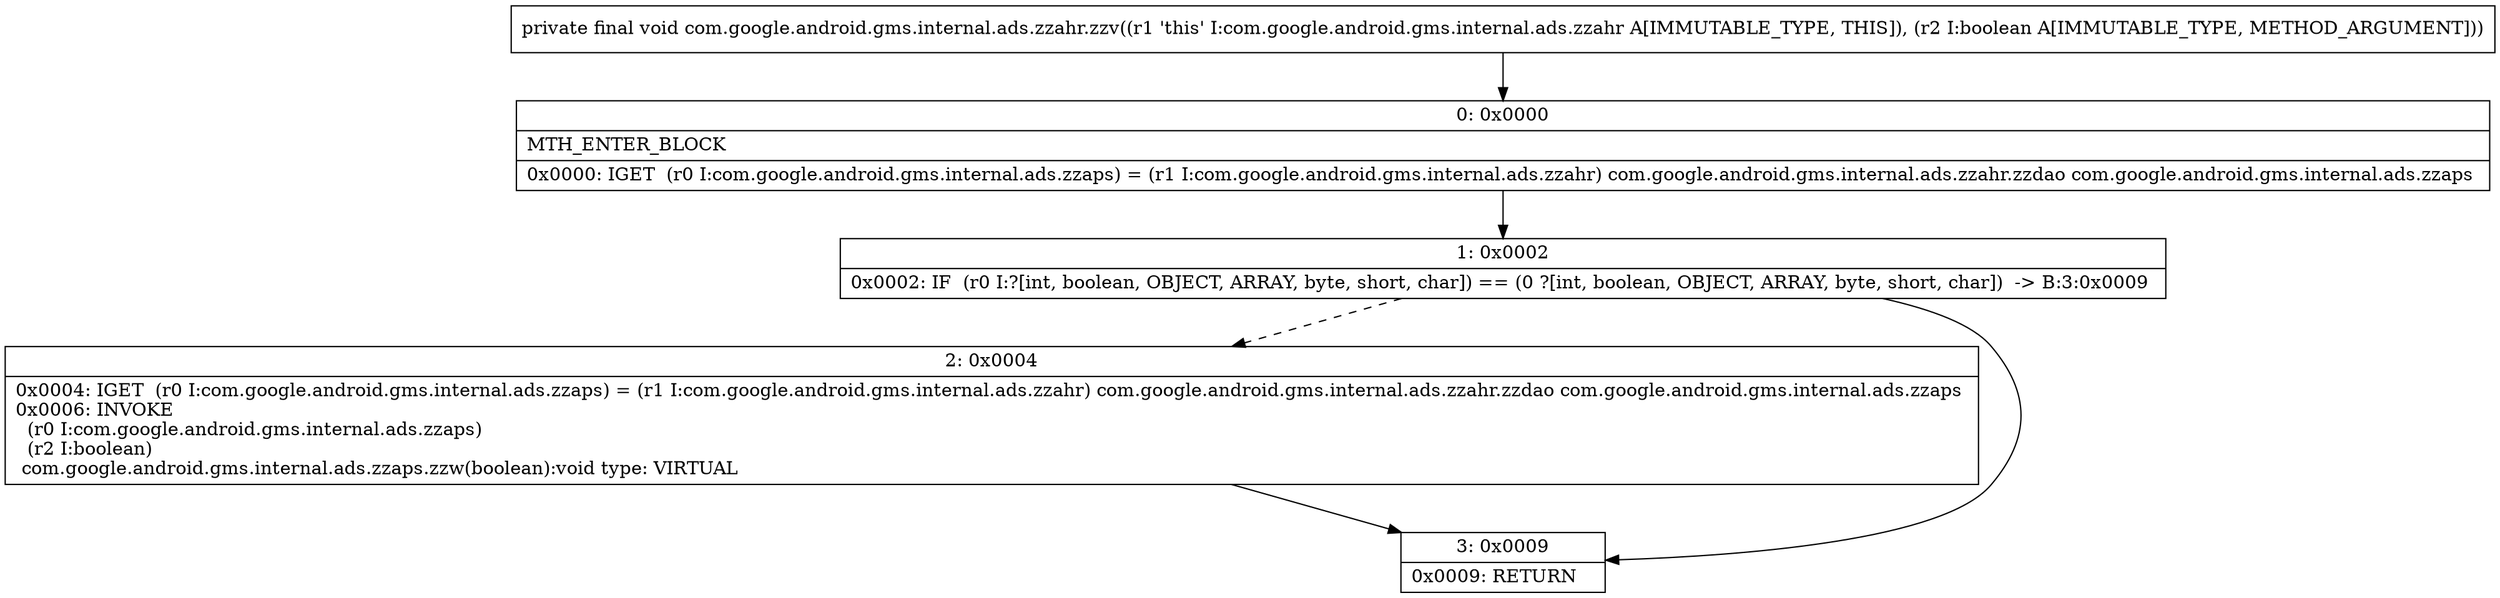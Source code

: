 digraph "CFG forcom.google.android.gms.internal.ads.zzahr.zzv(Z)V" {
Node_0 [shape=record,label="{0\:\ 0x0000|MTH_ENTER_BLOCK\l|0x0000: IGET  (r0 I:com.google.android.gms.internal.ads.zzaps) = (r1 I:com.google.android.gms.internal.ads.zzahr) com.google.android.gms.internal.ads.zzahr.zzdao com.google.android.gms.internal.ads.zzaps \l}"];
Node_1 [shape=record,label="{1\:\ 0x0002|0x0002: IF  (r0 I:?[int, boolean, OBJECT, ARRAY, byte, short, char]) == (0 ?[int, boolean, OBJECT, ARRAY, byte, short, char])  \-\> B:3:0x0009 \l}"];
Node_2 [shape=record,label="{2\:\ 0x0004|0x0004: IGET  (r0 I:com.google.android.gms.internal.ads.zzaps) = (r1 I:com.google.android.gms.internal.ads.zzahr) com.google.android.gms.internal.ads.zzahr.zzdao com.google.android.gms.internal.ads.zzaps \l0x0006: INVOKE  \l  (r0 I:com.google.android.gms.internal.ads.zzaps)\l  (r2 I:boolean)\l com.google.android.gms.internal.ads.zzaps.zzw(boolean):void type: VIRTUAL \l}"];
Node_3 [shape=record,label="{3\:\ 0x0009|0x0009: RETURN   \l}"];
MethodNode[shape=record,label="{private final void com.google.android.gms.internal.ads.zzahr.zzv((r1 'this' I:com.google.android.gms.internal.ads.zzahr A[IMMUTABLE_TYPE, THIS]), (r2 I:boolean A[IMMUTABLE_TYPE, METHOD_ARGUMENT])) }"];
MethodNode -> Node_0;
Node_0 -> Node_1;
Node_1 -> Node_2[style=dashed];
Node_1 -> Node_3;
Node_2 -> Node_3;
}

